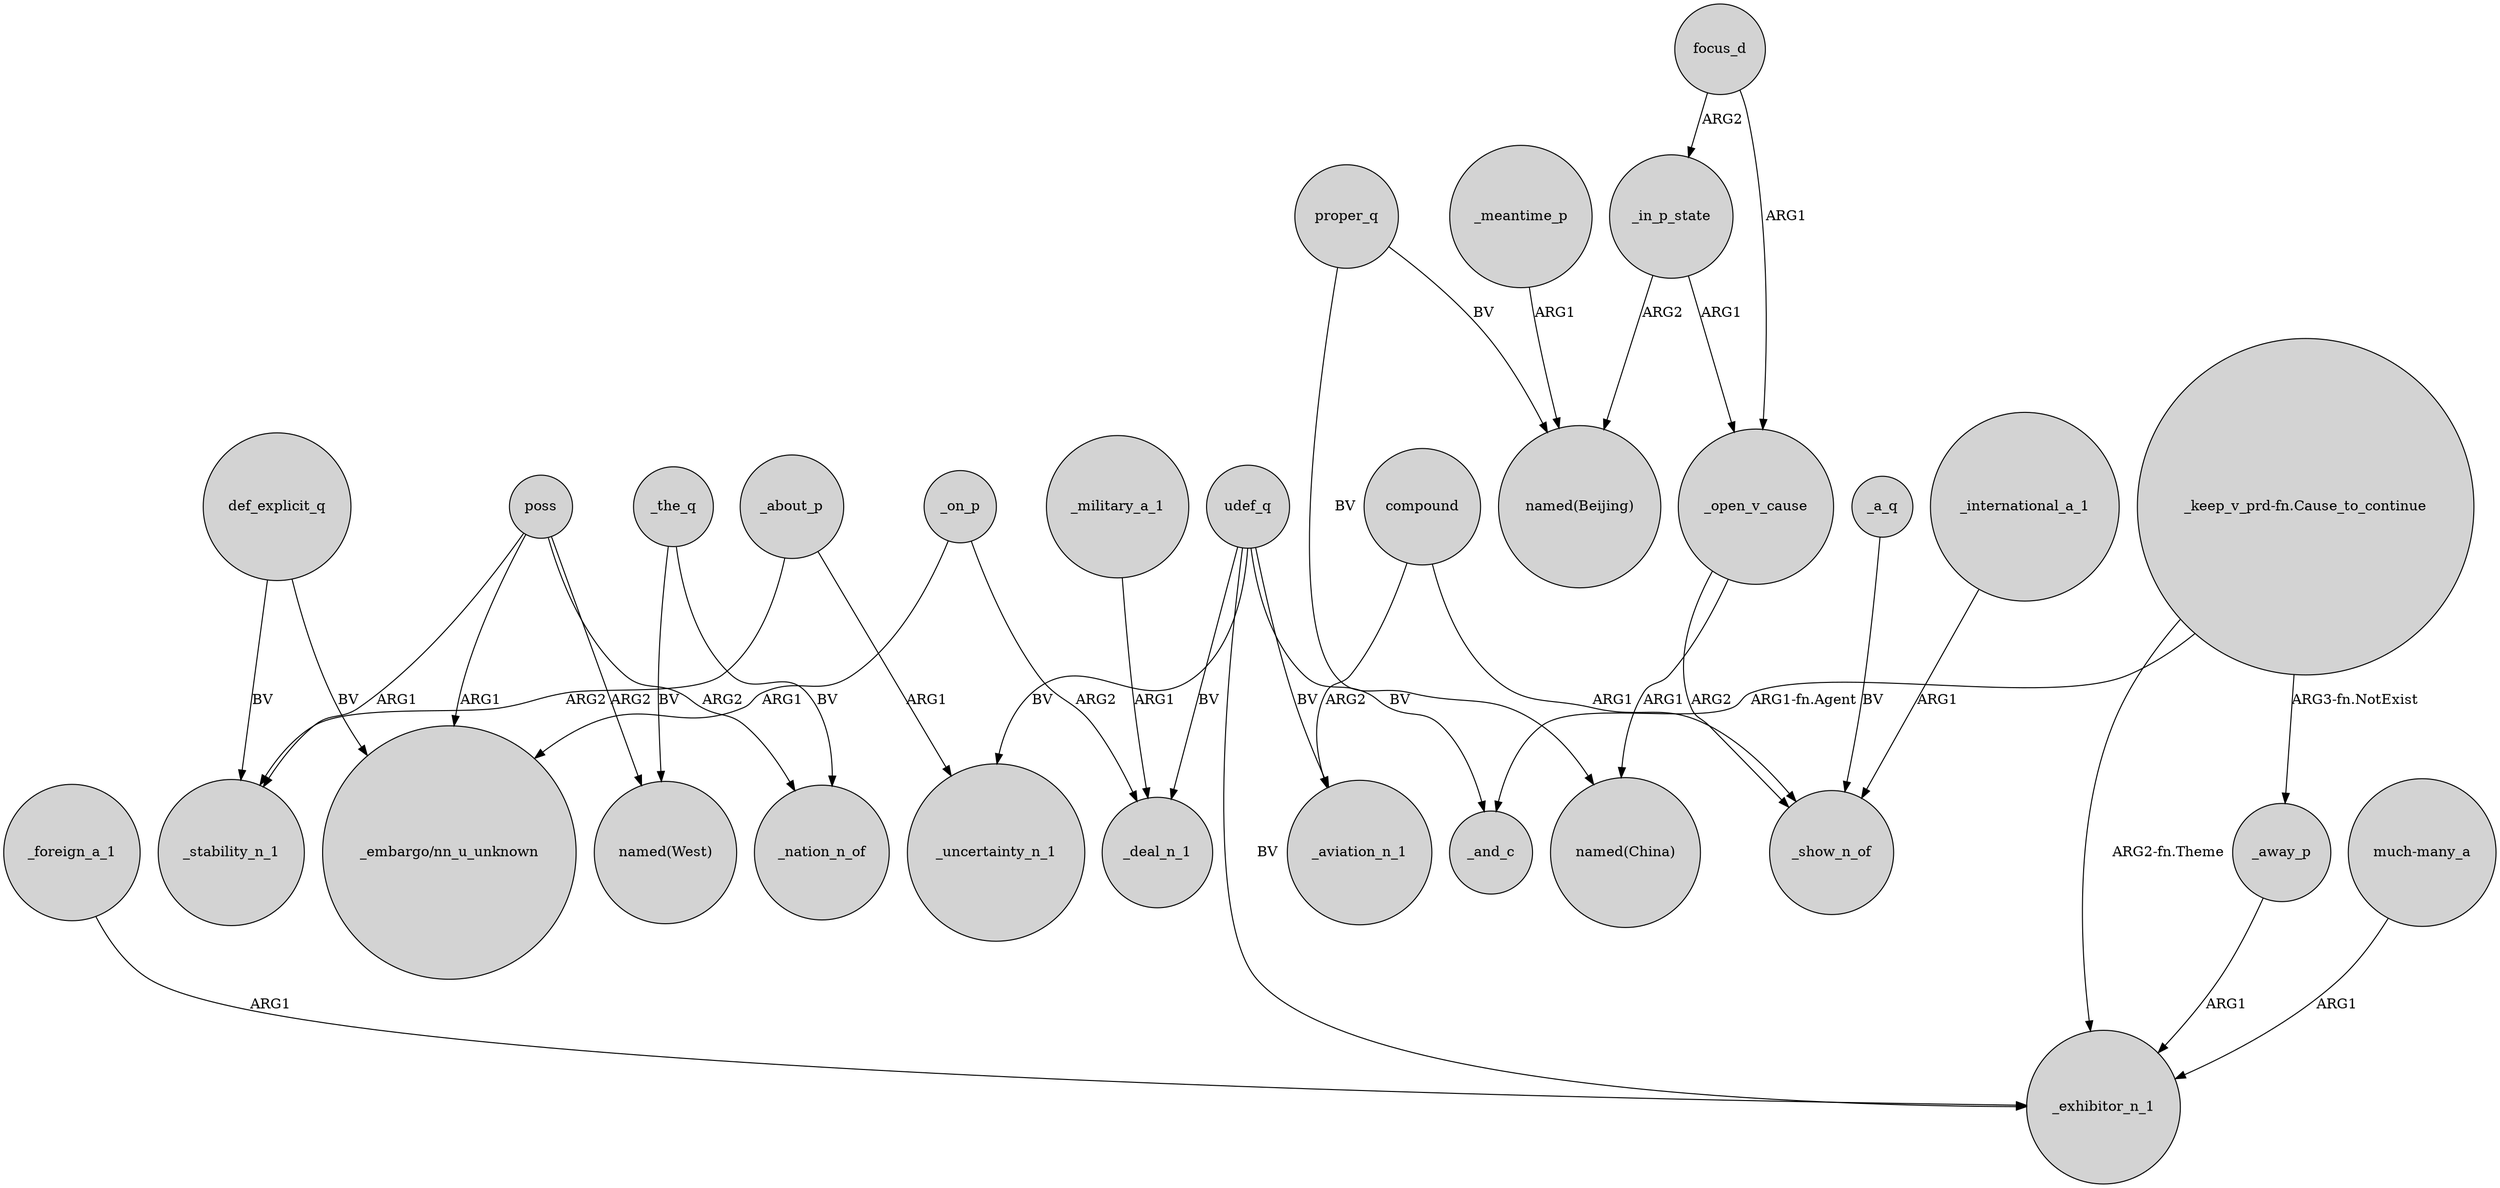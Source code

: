 digraph {
	node [shape=circle style=filled]
	_foreign_a_1 -> _exhibitor_n_1 [label=ARG1]
	def_explicit_q -> "_embargo/nn_u_unknown" [label=BV]
	_open_v_cause -> _show_n_of [label=ARG2]
	focus_d -> _in_p_state [label=ARG2]
	udef_q -> _exhibitor_n_1 [label=BV]
	"_keep_v_prd-fn.Cause_to_continue" -> _away_p [label="ARG3-fn.NotExist"]
	_open_v_cause -> "named(China)" [label=ARG1]
	_about_p -> _stability_n_1 [label=ARG2]
	poss -> _stability_n_1 [label=ARG1]
	udef_q -> _uncertainty_n_1 [label=BV]
	_about_p -> _uncertainty_n_1 [label=ARG1]
	_a_q -> _show_n_of [label=BV]
	_military_a_1 -> _deal_n_1 [label=ARG1]
	def_explicit_q -> _stability_n_1 [label=BV]
	_in_p_state -> _open_v_cause [label=ARG1]
	compound -> _aviation_n_1 [label=ARG2]
	compound -> _show_n_of [label=ARG1]
	_on_p -> _deal_n_1 [label=ARG2]
	poss -> "named(West)" [label=ARG2]
	poss -> "_embargo/nn_u_unknown" [label=ARG1]
	_the_q -> _nation_n_of [label=BV]
	udef_q -> _aviation_n_1 [label=BV]
	_international_a_1 -> _show_n_of [label=ARG1]
	"much-many_a" -> _exhibitor_n_1 [label=ARG1]
	poss -> _nation_n_of [label=ARG2]
	udef_q -> _deal_n_1 [label=BV]
	proper_q -> "named(China)" [label=BV]
	"_keep_v_prd-fn.Cause_to_continue" -> _and_c [label="ARG1-fn.Agent"]
	_meantime_p -> "named(Beijing)" [label=ARG1]
	_on_p -> "_embargo/nn_u_unknown" [label=ARG1]
	"_keep_v_prd-fn.Cause_to_continue" -> _exhibitor_n_1 [label="ARG2-fn.Theme"]
	_away_p -> _exhibitor_n_1 [label=ARG1]
	_the_q -> "named(West)" [label=BV]
	udef_q -> _and_c [label=BV]
	_in_p_state -> "named(Beijing)" [label=ARG2]
	focus_d -> _open_v_cause [label=ARG1]
	proper_q -> "named(Beijing)" [label=BV]
}

